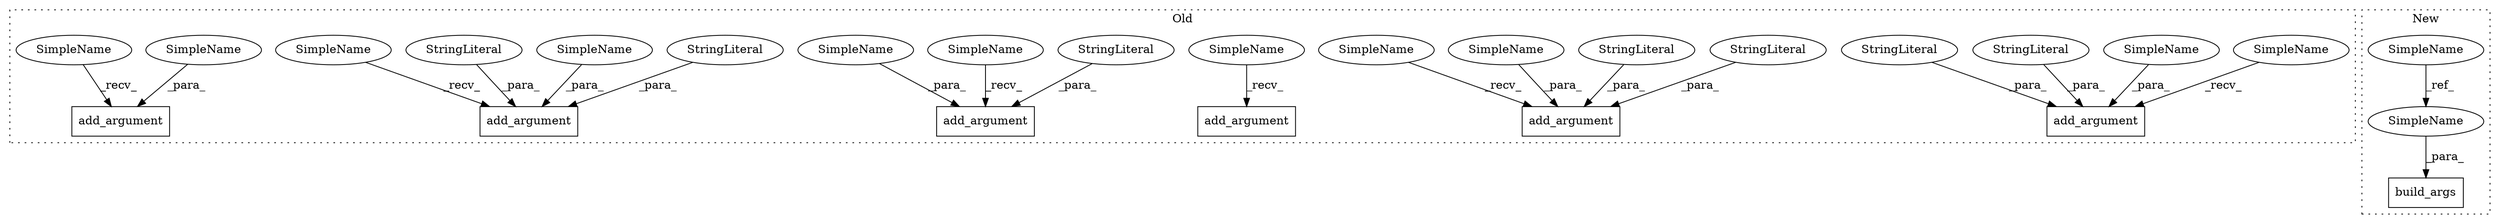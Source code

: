 digraph G {
subgraph cluster0 {
1 [label="add_argument" a="32" s="814,908" l="13,1" shape="box"];
4 [label="add_argument" a="32" s="440,522" l="13,1" shape="box"];
5 [label="StringLiteral" a="45" s="480" l="37" shape="ellipse"];
6 [label="StringLiteral" a="45" s="846" l="9" shape="ellipse"];
7 [label="add_argument" a="32" s="1153,1269" l="13,1" shape="box"];
8 [label="StringLiteral" a="45" s="827" l="11" shape="ellipse"];
9 [label="add_argument" a="32" s="536,606" l="13,1" shape="box"];
10 [label="StringLiteral" a="45" s="549" l="10" shape="ellipse"];
11 [label="add_argument" a="32" s="1283,1385" l="13,1" shape="box"];
12 [label="StringLiteral" a="45" s="1317" l="11" shape="ellipse"];
13 [label="add_argument" a="32" s="922,1000" l="13,1" shape="box"];
14 [label="StringLiteral" a="45" s="453" l="10" shape="ellipse"];
15 [label="StringLiteral" a="45" s="567" l="8" shape="ellipse"];
17 [label="SimpleName" a="42" s="915" l="6" shape="ellipse"];
18 [label="SimpleName" a="42" s="1146" l="6" shape="ellipse"];
19 [label="SimpleName" a="42" s="1276" l="6" shape="ellipse"];
20 [label="SimpleName" a="42" s="807" l="6" shape="ellipse"];
21 [label="SimpleName" a="42" s="529" l="6" shape="ellipse"];
22 [label="SimpleName" a="42" s="433" l="6" shape="ellipse"];
23 [label="SimpleName" a="42" s="1310" l="6" shape="ellipse"];
24 [label="SimpleName" a="42" s="464" l="6" shape="ellipse"];
25 [label="SimpleName" a="42" s="952" l="6" shape="ellipse"];
26 [label="SimpleName" a="42" s="839" l="6" shape="ellipse"];
27 [label="SimpleName" a="42" s="560" l="6" shape="ellipse"];
label = "Old";
style="dotted";
}
subgraph cluster1 {
2 [label="build_args" a="32" s="1484,1501" l="11,1" shape="box"];
3 [label="SimpleName" a="42" s="1446" l="6" shape="ellipse"];
16 [label="SimpleName" a="42" s="1495" l="6" shape="ellipse"];
label = "New";
style="dotted";
}
3 -> 16 [label="_ref_"];
5 -> 4 [label="_para_"];
6 -> 1 [label="_para_"];
8 -> 1 [label="_para_"];
10 -> 9 [label="_para_"];
12 -> 11 [label="_para_"];
14 -> 4 [label="_para_"];
15 -> 9 [label="_para_"];
16 -> 2 [label="_para_"];
17 -> 13 [label="_recv_"];
18 -> 7 [label="_recv_"];
19 -> 11 [label="_recv_"];
20 -> 1 [label="_recv_"];
21 -> 9 [label="_recv_"];
22 -> 4 [label="_recv_"];
23 -> 11 [label="_para_"];
24 -> 4 [label="_para_"];
25 -> 13 [label="_para_"];
26 -> 1 [label="_para_"];
27 -> 9 [label="_para_"];
}